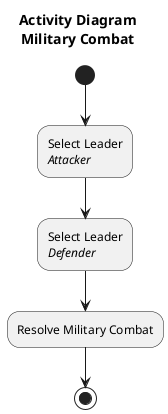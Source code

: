 @startuml

title Activity Diagram\nMilitary Combat

' Military Combat Segment
' Written by Samuel Foster
' Parents: /Turn/Military-Combat-Segment
' Children: 

(*) --> "Select Leader\n<i>Attacker" 
	--> "Select Leader\n<i>Defender"
	--> "Resolve Military Combat"
	--> (*)
@enduml